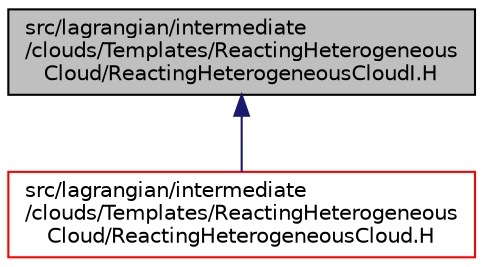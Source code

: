 digraph "src/lagrangian/intermediate/clouds/Templates/ReactingHeterogeneousCloud/ReactingHeterogeneousCloudI.H"
{
  bgcolor="transparent";
  edge [fontname="Helvetica",fontsize="10",labelfontname="Helvetica",labelfontsize="10"];
  node [fontname="Helvetica",fontsize="10",shape=record];
  Node1 [label="src/lagrangian/intermediate\l/clouds/Templates/ReactingHeterogeneous\lCloud/ReactingHeterogeneousCloudI.H",height=0.2,width=0.4,color="black", fillcolor="grey75", style="filled" fontcolor="black"];
  Node1 -> Node2 [dir="back",color="midnightblue",fontsize="10",style="solid",fontname="Helvetica"];
  Node2 [label="src/lagrangian/intermediate\l/clouds/Templates/ReactingHeterogeneous\lCloud/ReactingHeterogeneousCloud.H",height=0.2,width=0.4,color="red",URL="$ReactingHeterogeneousCloud_8H.html"];
}
